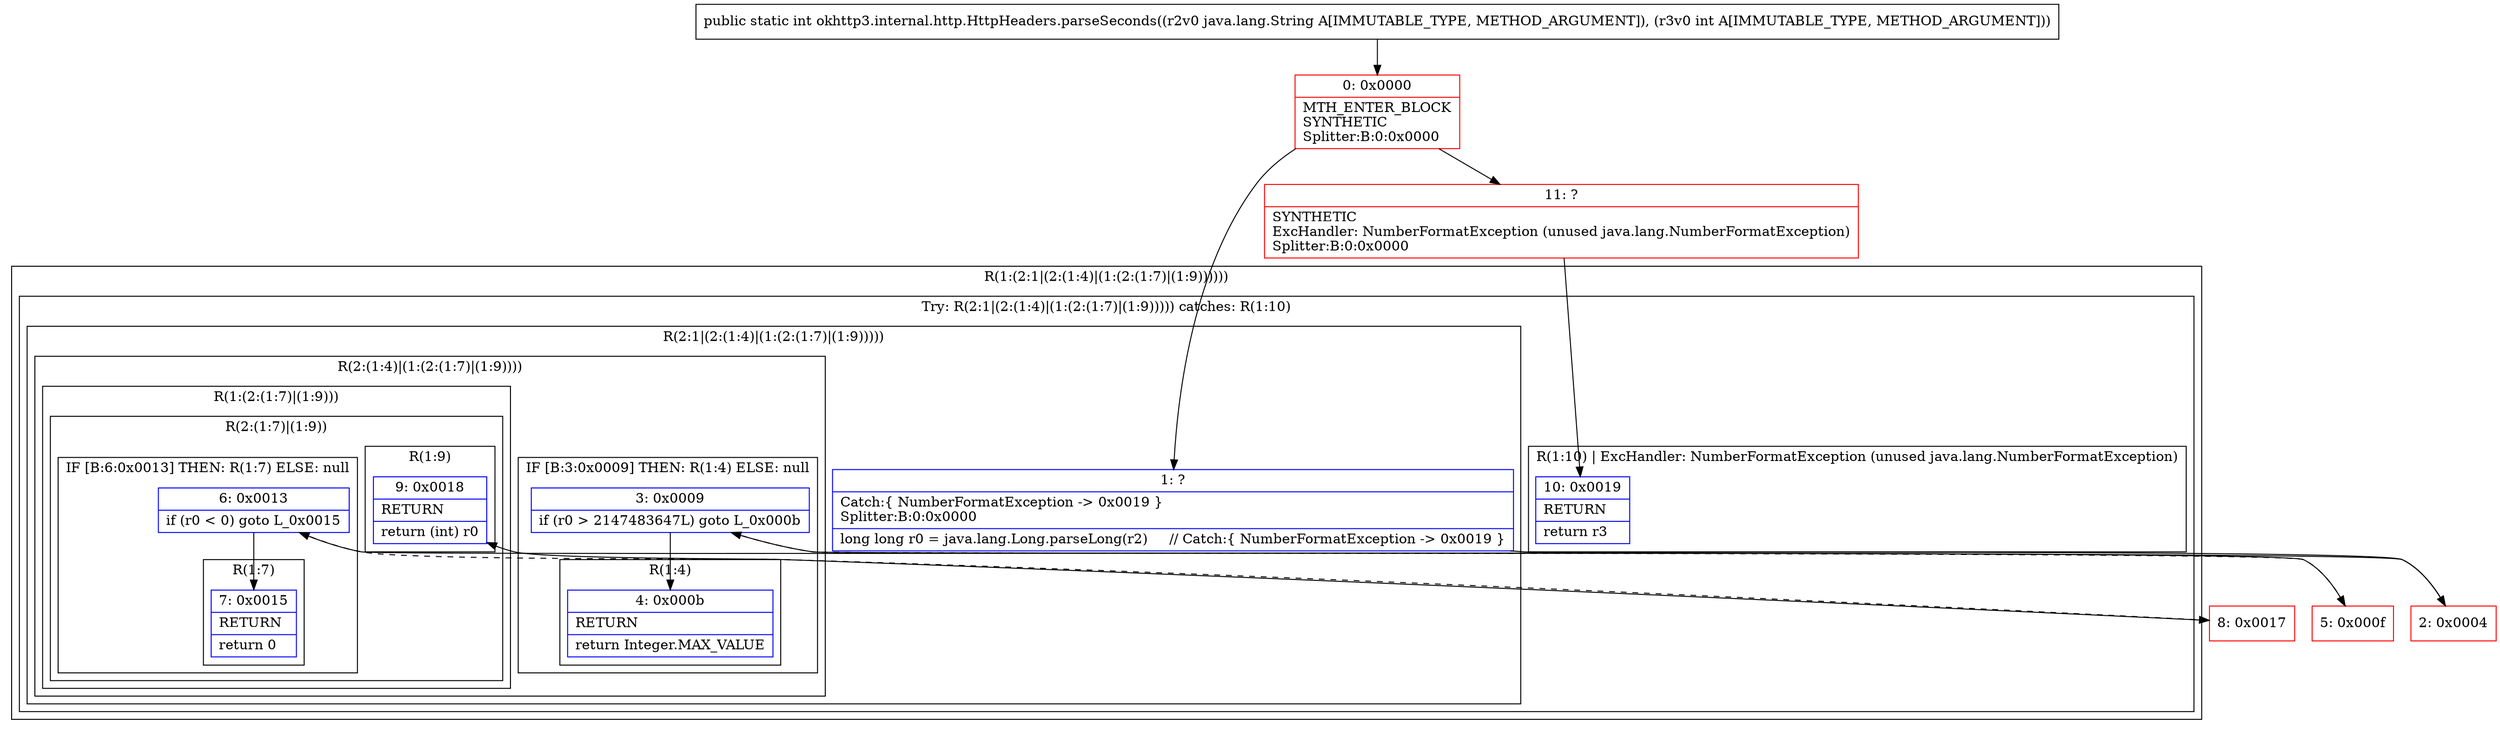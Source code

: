 digraph "CFG forokhttp3.internal.http.HttpHeaders.parseSeconds(Ljava\/lang\/String;I)I" {
subgraph cluster_Region_97319829 {
label = "R(1:(2:1|(2:(1:4)|(1:(2:(1:7)|(1:9))))))";
node [shape=record,color=blue];
subgraph cluster_TryCatchRegion_360913981 {
label = "Try: R(2:1|(2:(1:4)|(1:(2:(1:7)|(1:9))))) catches: R(1:10)";
node [shape=record,color=blue];
subgraph cluster_Region_112283293 {
label = "R(2:1|(2:(1:4)|(1:(2:(1:7)|(1:9)))))";
node [shape=record,color=blue];
Node_1 [shape=record,label="{1\:\ ?|Catch:\{ NumberFormatException \-\> 0x0019 \}\lSplitter:B:0:0x0000\l|long long r0 = java.lang.Long.parseLong(r2)     \/\/ Catch:\{ NumberFormatException \-\> 0x0019 \}\l}"];
subgraph cluster_Region_1571512117 {
label = "R(2:(1:4)|(1:(2:(1:7)|(1:9))))";
node [shape=record,color=blue];
subgraph cluster_IfRegion_1818262908 {
label = "IF [B:3:0x0009] THEN: R(1:4) ELSE: null";
node [shape=record,color=blue];
Node_3 [shape=record,label="{3\:\ 0x0009|if (r0 \> 2147483647L) goto L_0x000b\l}"];
subgraph cluster_Region_1142727027 {
label = "R(1:4)";
node [shape=record,color=blue];
Node_4 [shape=record,label="{4\:\ 0x000b|RETURN\l|return Integer.MAX_VALUE\l}"];
}
}
subgraph cluster_Region_644803126 {
label = "R(1:(2:(1:7)|(1:9)))";
node [shape=record,color=blue];
subgraph cluster_Region_721516594 {
label = "R(2:(1:7)|(1:9))";
node [shape=record,color=blue];
subgraph cluster_IfRegion_253012088 {
label = "IF [B:6:0x0013] THEN: R(1:7) ELSE: null";
node [shape=record,color=blue];
Node_6 [shape=record,label="{6\:\ 0x0013|if (r0 \< 0) goto L_0x0015\l}"];
subgraph cluster_Region_752146576 {
label = "R(1:7)";
node [shape=record,color=blue];
Node_7 [shape=record,label="{7\:\ 0x0015|RETURN\l|return 0\l}"];
}
}
subgraph cluster_Region_1447562081 {
label = "R(1:9)";
node [shape=record,color=blue];
Node_9 [shape=record,label="{9\:\ 0x0018|RETURN\l|return (int) r0\l}"];
}
}
}
}
}
subgraph cluster_Region_224584512 {
label = "R(1:10) | ExcHandler: NumberFormatException (unused java.lang.NumberFormatException)\l";
node [shape=record,color=blue];
Node_10 [shape=record,label="{10\:\ 0x0019|RETURN\l|return r3\l}"];
}
}
}
subgraph cluster_Region_224584512 {
label = "R(1:10) | ExcHandler: NumberFormatException (unused java.lang.NumberFormatException)\l";
node [shape=record,color=blue];
Node_10 [shape=record,label="{10\:\ 0x0019|RETURN\l|return r3\l}"];
}
Node_0 [shape=record,color=red,label="{0\:\ 0x0000|MTH_ENTER_BLOCK\lSYNTHETIC\lSplitter:B:0:0x0000\l}"];
Node_2 [shape=record,color=red,label="{2\:\ 0x0004}"];
Node_5 [shape=record,color=red,label="{5\:\ 0x000f}"];
Node_8 [shape=record,color=red,label="{8\:\ 0x0017}"];
Node_11 [shape=record,color=red,label="{11\:\ ?|SYNTHETIC\lExcHandler: NumberFormatException (unused java.lang.NumberFormatException)\lSplitter:B:0:0x0000\l}"];
MethodNode[shape=record,label="{public static int okhttp3.internal.http.HttpHeaders.parseSeconds((r2v0 java.lang.String A[IMMUTABLE_TYPE, METHOD_ARGUMENT]), (r3v0 int A[IMMUTABLE_TYPE, METHOD_ARGUMENT])) }"];
MethodNode -> Node_0;
Node_1 -> Node_2;
Node_3 -> Node_4;
Node_3 -> Node_5[style=dashed];
Node_6 -> Node_7;
Node_6 -> Node_8[style=dashed];
Node_0 -> Node_1;
Node_0 -> Node_11;
Node_2 -> Node_3;
Node_5 -> Node_6;
Node_8 -> Node_9;
Node_11 -> Node_10;
}

